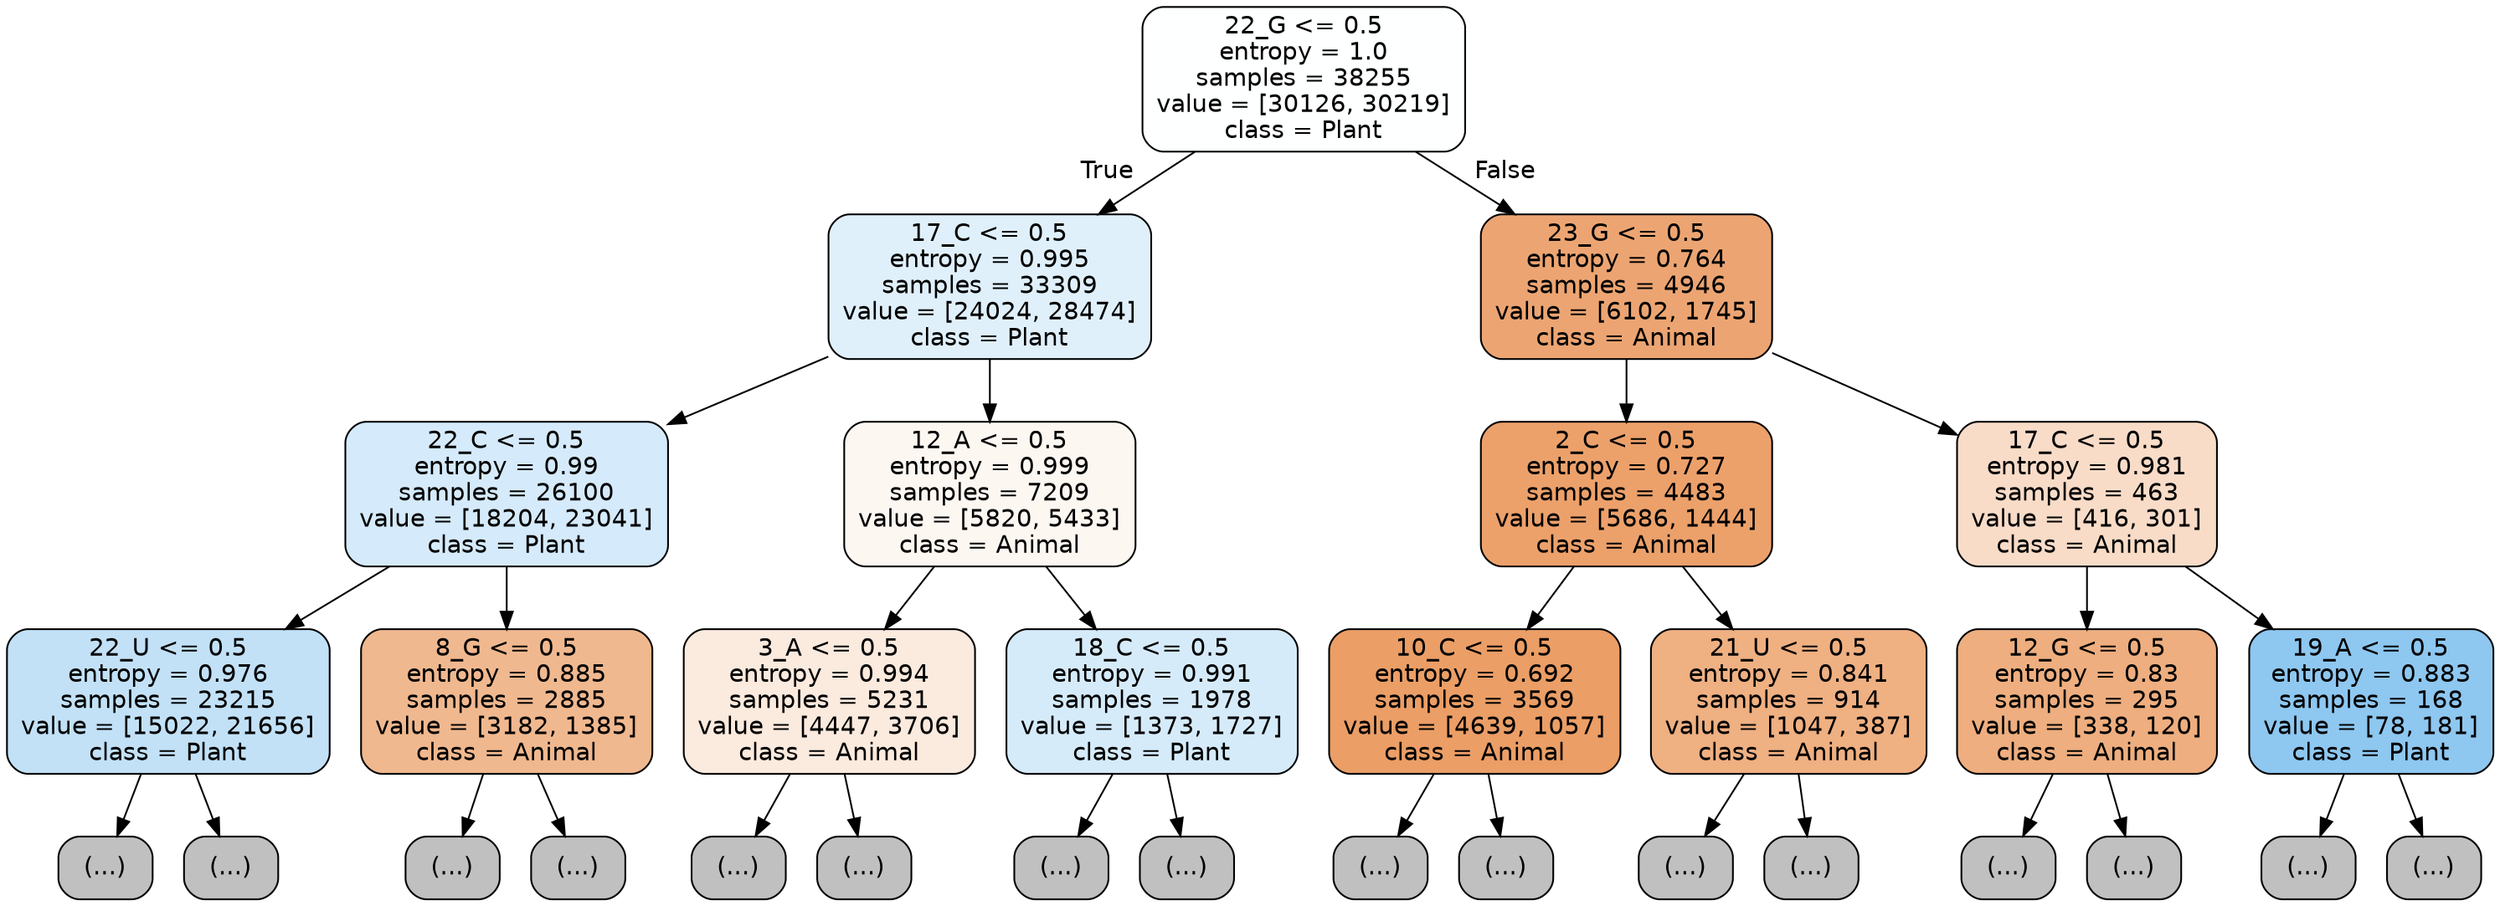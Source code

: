digraph Tree {
node [shape=box, style="filled, rounded", color="black", fontname="helvetica"] ;
edge [fontname="helvetica"] ;
0 [label="22_G <= 0.5\nentropy = 1.0\nsamples = 38255\nvalue = [30126, 30219]\nclass = Plant", fillcolor="#feffff"] ;
1 [label="17_C <= 0.5\nentropy = 0.995\nsamples = 33309\nvalue = [24024, 28474]\nclass = Plant", fillcolor="#e0f0fb"] ;
0 -> 1 [labeldistance=2.5, labelangle=45, headlabel="True"] ;
2 [label="22_C <= 0.5\nentropy = 0.99\nsamples = 26100\nvalue = [18204, 23041]\nclass = Plant", fillcolor="#d5eafa"] ;
1 -> 2 ;
3 [label="22_U <= 0.5\nentropy = 0.976\nsamples = 23215\nvalue = [15022, 21656]\nclass = Plant", fillcolor="#c2e1f7"] ;
2 -> 3 ;
4 [label="(...)", fillcolor="#C0C0C0"] ;
3 -> 4 ;
8217 [label="(...)", fillcolor="#C0C0C0"] ;
3 -> 8217 ;
9854 [label="8_G <= 0.5\nentropy = 0.885\nsamples = 2885\nvalue = [3182, 1385]\nclass = Animal", fillcolor="#f0b88f"] ;
2 -> 9854 ;
9855 [label="(...)", fillcolor="#C0C0C0"] ;
9854 -> 9855 ;
10888 [label="(...)", fillcolor="#C0C0C0"] ;
9854 -> 10888 ;
11313 [label="12_A <= 0.5\nentropy = 0.999\nsamples = 7209\nvalue = [5820, 5433]\nclass = Animal", fillcolor="#fdf7f2"] ;
1 -> 11313 ;
11314 [label="3_A <= 0.5\nentropy = 0.994\nsamples = 5231\nvalue = [4447, 3706]\nclass = Animal", fillcolor="#fbeade"] ;
11313 -> 11314 ;
11315 [label="(...)", fillcolor="#C0C0C0"] ;
11314 -> 11315 ;
13284 [label="(...)", fillcolor="#C0C0C0"] ;
11314 -> 13284 ;
13867 [label="18_C <= 0.5\nentropy = 0.991\nsamples = 1978\nvalue = [1373, 1727]\nclass = Plant", fillcolor="#d6ebfa"] ;
11313 -> 13867 ;
13868 [label="(...)", fillcolor="#C0C0C0"] ;
13867 -> 13868 ;
14519 [label="(...)", fillcolor="#C0C0C0"] ;
13867 -> 14519 ;
14680 [label="23_G <= 0.5\nentropy = 0.764\nsamples = 4946\nvalue = [6102, 1745]\nclass = Animal", fillcolor="#eca572"] ;
0 -> 14680 [labeldistance=2.5, labelangle=-45, headlabel="False"] ;
14681 [label="2_C <= 0.5\nentropy = 0.727\nsamples = 4483\nvalue = [5686, 1444]\nclass = Animal", fillcolor="#eca16b"] ;
14680 -> 14681 ;
14682 [label="10_C <= 0.5\nentropy = 0.692\nsamples = 3569\nvalue = [4639, 1057]\nclass = Animal", fillcolor="#eb9e66"] ;
14681 -> 14682 ;
14683 [label="(...)", fillcolor="#C0C0C0"] ;
14682 -> 14683 ;
15840 [label="(...)", fillcolor="#C0C0C0"] ;
14682 -> 15840 ;
16155 [label="21_U <= 0.5\nentropy = 0.841\nsamples = 914\nvalue = [1047, 387]\nclass = Animal", fillcolor="#efb082"] ;
14681 -> 16155 ;
16156 [label="(...)", fillcolor="#C0C0C0"] ;
16155 -> 16156 ;
16379 [label="(...)", fillcolor="#C0C0C0"] ;
16155 -> 16379 ;
16488 [label="17_C <= 0.5\nentropy = 0.981\nsamples = 463\nvalue = [416, 301]\nclass = Animal", fillcolor="#f8dcc8"] ;
14680 -> 16488 ;
16489 [label="12_G <= 0.5\nentropy = 0.83\nsamples = 295\nvalue = [338, 120]\nclass = Animal", fillcolor="#eeae7f"] ;
16488 -> 16489 ;
16490 [label="(...)", fillcolor="#C0C0C0"] ;
16489 -> 16490 ;
16629 [label="(...)", fillcolor="#C0C0C0"] ;
16489 -> 16629 ;
16646 [label="19_A <= 0.5\nentropy = 0.883\nsamples = 168\nvalue = [78, 181]\nclass = Plant", fillcolor="#8ec7f0"] ;
16488 -> 16646 ;
16647 [label="(...)", fillcolor="#C0C0C0"] ;
16646 -> 16647 ;
16684 [label="(...)", fillcolor="#C0C0C0"] ;
16646 -> 16684 ;
}